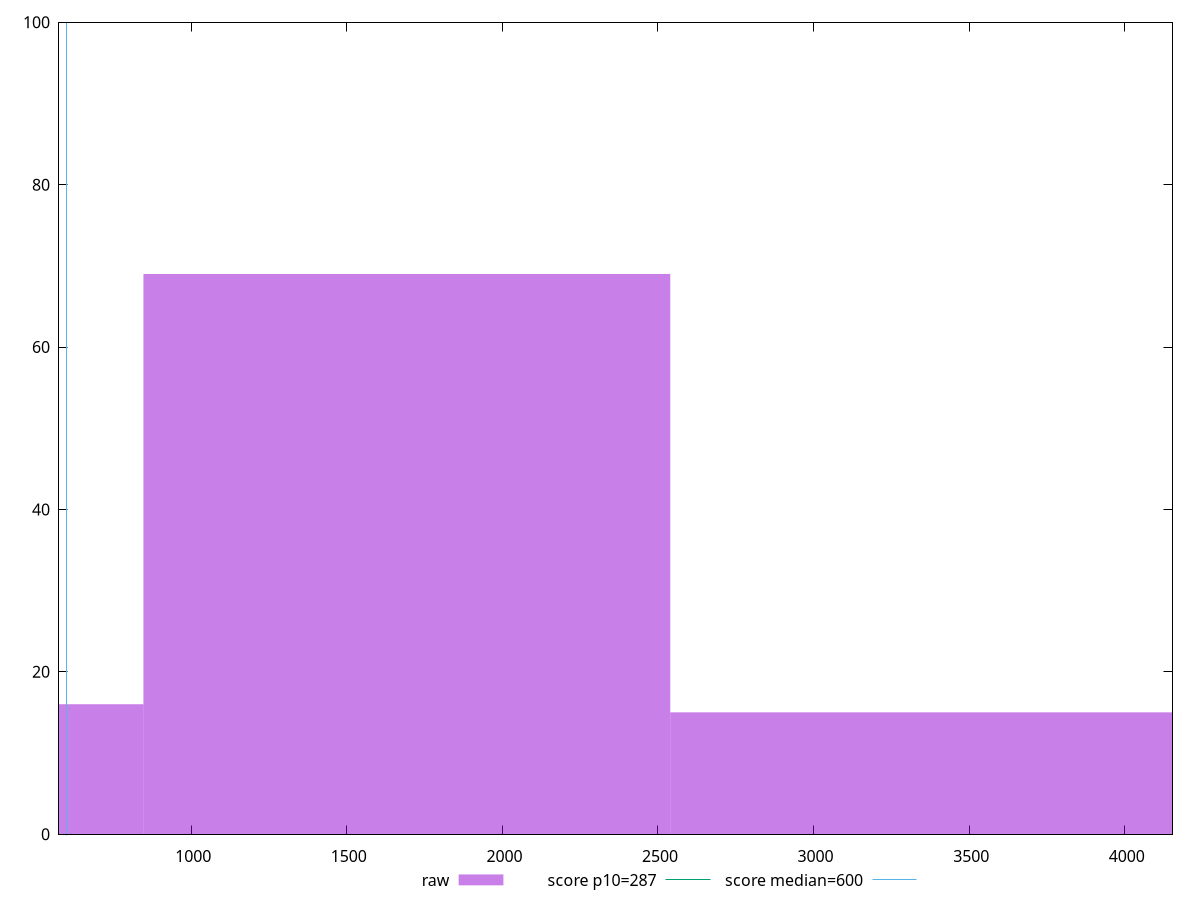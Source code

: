reset

$raw <<EOF
1692.979573737308 69
0 16
3385.959147474616 15
EOF

set key outside below
set boxwidth 1692.979573737308
set xrange [575.1540000000002:4153.3405]
set yrange [0:100]
set trange [0:100]
set style fill transparent solid 0.5 noborder

set parametric
set terminal svg size 640, 490 enhanced background rgb 'white'
set output "report_00015_2021-02-09T16-11-33.973Z/total-blocking-time/samples/pages+cached/raw/histogram.svg"

plot $raw title "raw" with boxes, \
     287,t title "score p10=287", \
     600,t title "score median=600"

reset
